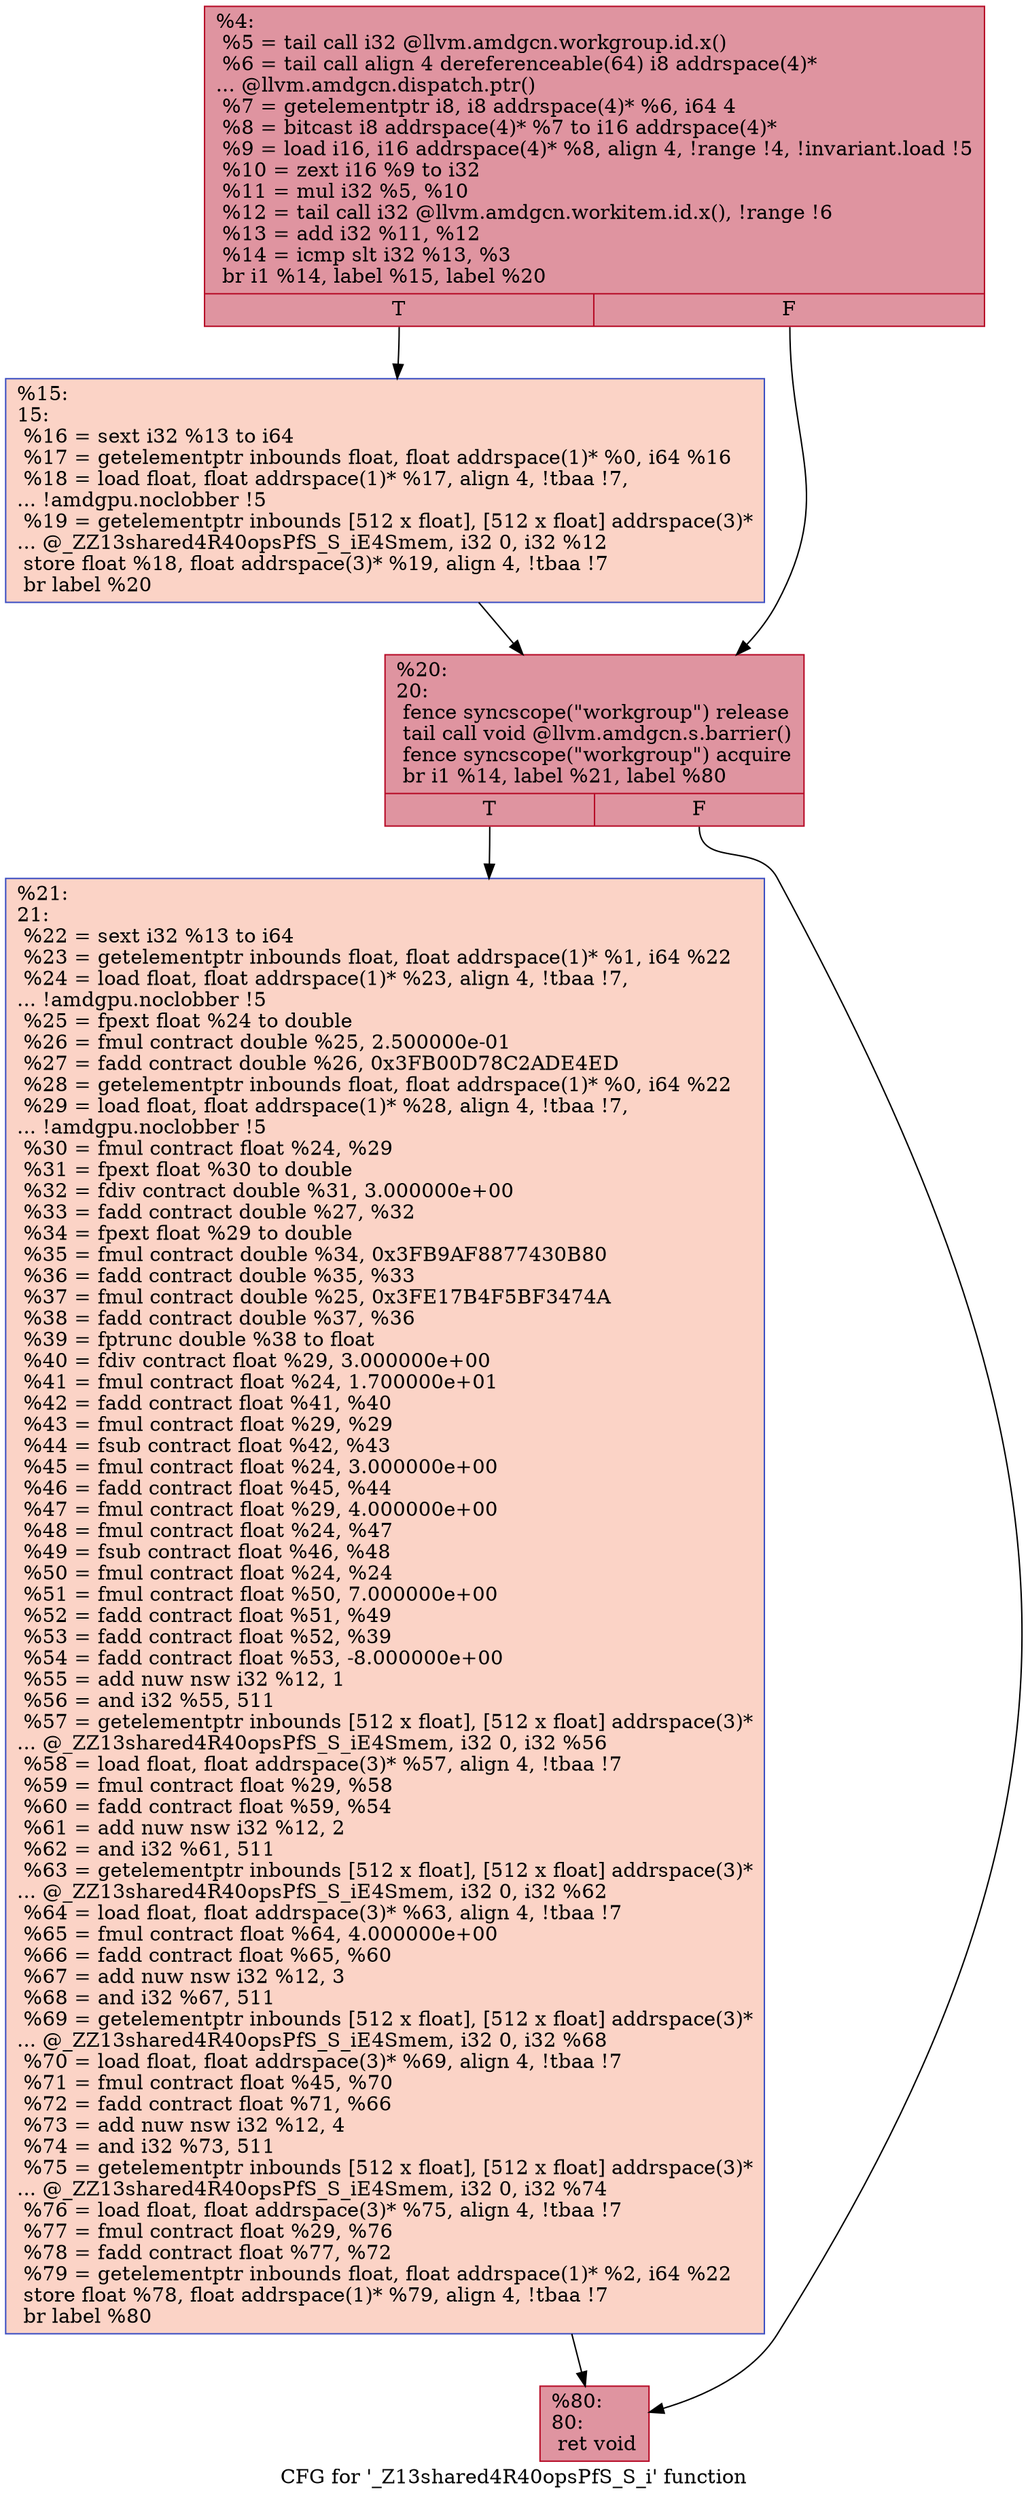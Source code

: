 digraph "CFG for '_Z13shared4R40opsPfS_S_i' function" {
	label="CFG for '_Z13shared4R40opsPfS_S_i' function";

	Node0x62bf930 [shape=record,color="#b70d28ff", style=filled, fillcolor="#b70d2870",label="{%4:\l  %5 = tail call i32 @llvm.amdgcn.workgroup.id.x()\l  %6 = tail call align 4 dereferenceable(64) i8 addrspace(4)*\l... @llvm.amdgcn.dispatch.ptr()\l  %7 = getelementptr i8, i8 addrspace(4)* %6, i64 4\l  %8 = bitcast i8 addrspace(4)* %7 to i16 addrspace(4)*\l  %9 = load i16, i16 addrspace(4)* %8, align 4, !range !4, !invariant.load !5\l  %10 = zext i16 %9 to i32\l  %11 = mul i32 %5, %10\l  %12 = tail call i32 @llvm.amdgcn.workitem.id.x(), !range !6\l  %13 = add i32 %11, %12\l  %14 = icmp slt i32 %13, %3\l  br i1 %14, label %15, label %20\l|{<s0>T|<s1>F}}"];
	Node0x62bf930:s0 -> Node0x62c1840;
	Node0x62bf930:s1 -> Node0x62c18d0;
	Node0x62c1840 [shape=record,color="#3d50c3ff", style=filled, fillcolor="#f59c7d70",label="{%15:\l15:                                               \l  %16 = sext i32 %13 to i64\l  %17 = getelementptr inbounds float, float addrspace(1)* %0, i64 %16\l  %18 = load float, float addrspace(1)* %17, align 4, !tbaa !7,\l... !amdgpu.noclobber !5\l  %19 = getelementptr inbounds [512 x float], [512 x float] addrspace(3)*\l... @_ZZ13shared4R40opsPfS_S_iE4Smem, i32 0, i32 %12\l  store float %18, float addrspace(3)* %19, align 4, !tbaa !7\l  br label %20\l}"];
	Node0x62c1840 -> Node0x62c18d0;
	Node0x62c18d0 [shape=record,color="#b70d28ff", style=filled, fillcolor="#b70d2870",label="{%20:\l20:                                               \l  fence syncscope(\"workgroup\") release\l  tail call void @llvm.amdgcn.s.barrier()\l  fence syncscope(\"workgroup\") acquire\l  br i1 %14, label %21, label %80\l|{<s0>T|<s1>F}}"];
	Node0x62c18d0:s0 -> Node0x62c2ec0;
	Node0x62c18d0:s1 -> Node0x62c2f10;
	Node0x62c2ec0 [shape=record,color="#3d50c3ff", style=filled, fillcolor="#f59c7d70",label="{%21:\l21:                                               \l  %22 = sext i32 %13 to i64\l  %23 = getelementptr inbounds float, float addrspace(1)* %1, i64 %22\l  %24 = load float, float addrspace(1)* %23, align 4, !tbaa !7,\l... !amdgpu.noclobber !5\l  %25 = fpext float %24 to double\l  %26 = fmul contract double %25, 2.500000e-01\l  %27 = fadd contract double %26, 0x3FB00D78C2ADE4ED\l  %28 = getelementptr inbounds float, float addrspace(1)* %0, i64 %22\l  %29 = load float, float addrspace(1)* %28, align 4, !tbaa !7,\l... !amdgpu.noclobber !5\l  %30 = fmul contract float %24, %29\l  %31 = fpext float %30 to double\l  %32 = fdiv contract double %31, 3.000000e+00\l  %33 = fadd contract double %27, %32\l  %34 = fpext float %29 to double\l  %35 = fmul contract double %34, 0x3FB9AF8877430B80\l  %36 = fadd contract double %35, %33\l  %37 = fmul contract double %25, 0x3FE17B4F5BF3474A\l  %38 = fadd contract double %37, %36\l  %39 = fptrunc double %38 to float\l  %40 = fdiv contract float %29, 3.000000e+00\l  %41 = fmul contract float %24, 1.700000e+01\l  %42 = fadd contract float %41, %40\l  %43 = fmul contract float %29, %29\l  %44 = fsub contract float %42, %43\l  %45 = fmul contract float %24, 3.000000e+00\l  %46 = fadd contract float %45, %44\l  %47 = fmul contract float %29, 4.000000e+00\l  %48 = fmul contract float %24, %47\l  %49 = fsub contract float %46, %48\l  %50 = fmul contract float %24, %24\l  %51 = fmul contract float %50, 7.000000e+00\l  %52 = fadd contract float %51, %49\l  %53 = fadd contract float %52, %39\l  %54 = fadd contract float %53, -8.000000e+00\l  %55 = add nuw nsw i32 %12, 1\l  %56 = and i32 %55, 511\l  %57 = getelementptr inbounds [512 x float], [512 x float] addrspace(3)*\l... @_ZZ13shared4R40opsPfS_S_iE4Smem, i32 0, i32 %56\l  %58 = load float, float addrspace(3)* %57, align 4, !tbaa !7\l  %59 = fmul contract float %29, %58\l  %60 = fadd contract float %59, %54\l  %61 = add nuw nsw i32 %12, 2\l  %62 = and i32 %61, 511\l  %63 = getelementptr inbounds [512 x float], [512 x float] addrspace(3)*\l... @_ZZ13shared4R40opsPfS_S_iE4Smem, i32 0, i32 %62\l  %64 = load float, float addrspace(3)* %63, align 4, !tbaa !7\l  %65 = fmul contract float %64, 4.000000e+00\l  %66 = fadd contract float %65, %60\l  %67 = add nuw nsw i32 %12, 3\l  %68 = and i32 %67, 511\l  %69 = getelementptr inbounds [512 x float], [512 x float] addrspace(3)*\l... @_ZZ13shared4R40opsPfS_S_iE4Smem, i32 0, i32 %68\l  %70 = load float, float addrspace(3)* %69, align 4, !tbaa !7\l  %71 = fmul contract float %45, %70\l  %72 = fadd contract float %71, %66\l  %73 = add nuw nsw i32 %12, 4\l  %74 = and i32 %73, 511\l  %75 = getelementptr inbounds [512 x float], [512 x float] addrspace(3)*\l... @_ZZ13shared4R40opsPfS_S_iE4Smem, i32 0, i32 %74\l  %76 = load float, float addrspace(3)* %75, align 4, !tbaa !7\l  %77 = fmul contract float %29, %76\l  %78 = fadd contract float %77, %72\l  %79 = getelementptr inbounds float, float addrspace(1)* %2, i64 %22\l  store float %78, float addrspace(1)* %79, align 4, !tbaa !7\l  br label %80\l}"];
	Node0x62c2ec0 -> Node0x62c2f10;
	Node0x62c2f10 [shape=record,color="#b70d28ff", style=filled, fillcolor="#b70d2870",label="{%80:\l80:                                               \l  ret void\l}"];
}
